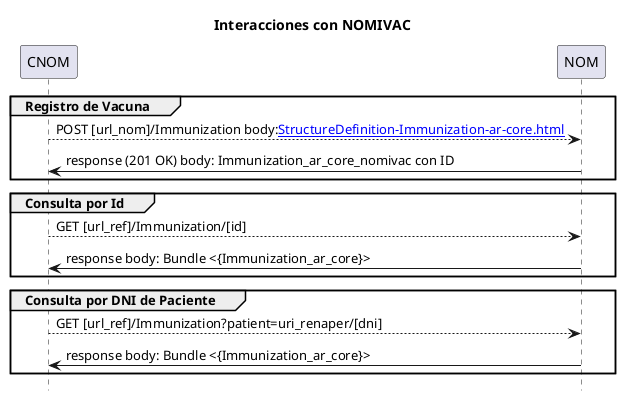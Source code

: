 @startuml
skinparam defaultFontName Arial

title Interacciones con NOMIVAC
hide footbox
participant "CNOM" as Sender
participant "NOM" as Receiver
group Registro de Vacuna
"Sender" --> "Receiver" : POST [url_nom]/Immunization body:[[StructureDefinition-Immunization-ar-core.html]]
"Receiver" -> "Sender" : response (201 OK) body: Immunization_ar_core_nomivac con ID
end
group Consulta por Id
"Sender" --> "Receiver" : GET [url_ref]/Immunization/[id]
"Receiver" -> "Sender" : response body: Bundle <{Immunization_ar_core}>
end
group Consulta por DNI de Paciente
"Sender" --> "Receiver" : GET [url_ref]/Immunization?patient=uri_renaper/[dni]
"Receiver" -> "Sender" : response body: Bundle <{Immunization_ar_core}>
end

@enduml